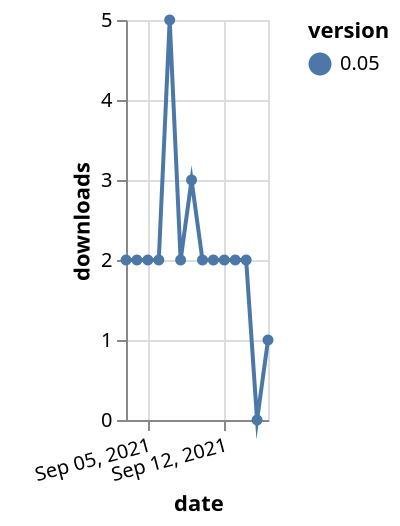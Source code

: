 {"$schema": "https://vega.github.io/schema/vega-lite/v5.json", "description": "A simple bar chart with embedded data.", "data": {"values": [{"date": "2021-09-03", "total": 2226, "delta": 2, "version": "0.05"}, {"date": "2021-09-04", "total": 2228, "delta": 2, "version": "0.05"}, {"date": "2021-09-05", "total": 2230, "delta": 2, "version": "0.05"}, {"date": "2021-09-06", "total": 2232, "delta": 2, "version": "0.05"}, {"date": "2021-09-07", "total": 2237, "delta": 5, "version": "0.05"}, {"date": "2021-09-08", "total": 2239, "delta": 2, "version": "0.05"}, {"date": "2021-09-09", "total": 2242, "delta": 3, "version": "0.05"}, {"date": "2021-09-10", "total": 2244, "delta": 2, "version": "0.05"}, {"date": "2021-09-11", "total": 2246, "delta": 2, "version": "0.05"}, {"date": "2021-09-12", "total": 2248, "delta": 2, "version": "0.05"}, {"date": "2021-09-13", "total": 2250, "delta": 2, "version": "0.05"}, {"date": "2021-09-14", "total": 2252, "delta": 2, "version": "0.05"}, {"date": "2021-09-15", "total": 2252, "delta": 0, "version": "0.05"}, {"date": "2021-09-16", "total": 2253, "delta": 1, "version": "0.05"}]}, "width": "container", "mark": {"type": "line", "point": {"filled": true}}, "encoding": {"x": {"field": "date", "type": "temporal", "timeUnit": "yearmonthdate", "title": "date", "axis": {"labelAngle": -15}}, "y": {"field": "delta", "type": "quantitative", "title": "downloads"}, "color": {"field": "version", "type": "nominal"}, "tooltip": {"field": "delta"}}}